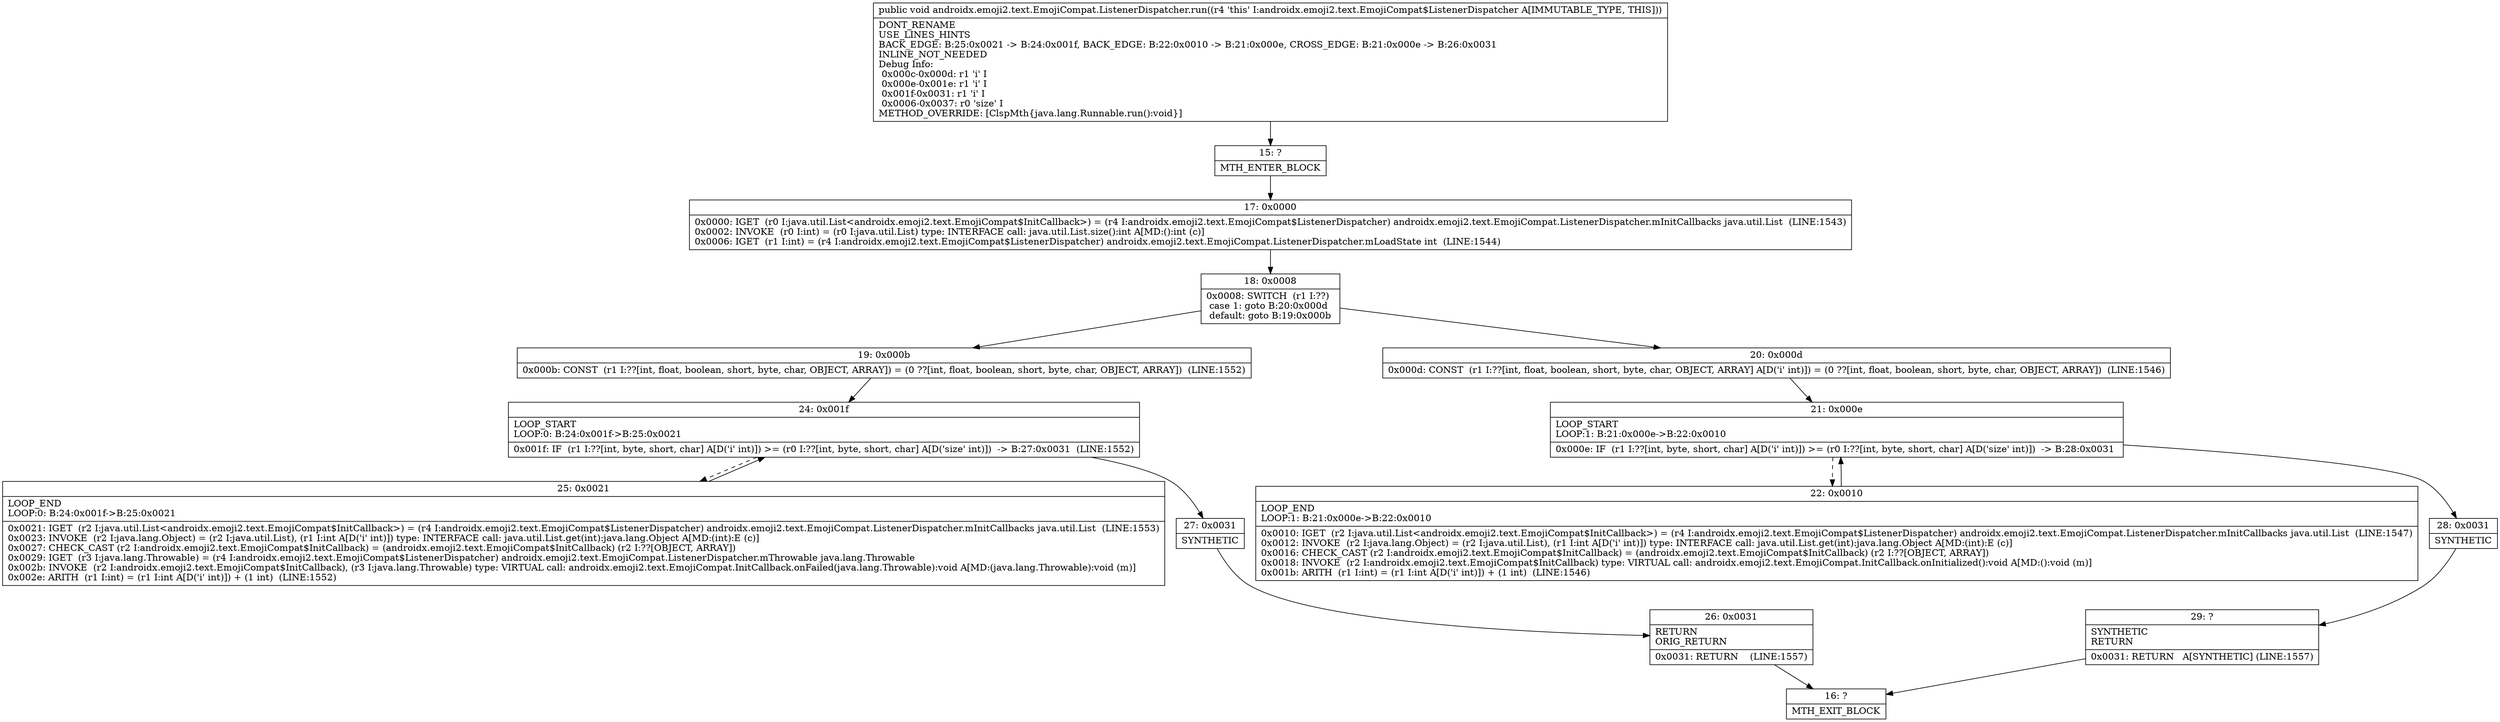 digraph "CFG forandroidx.emoji2.text.EmojiCompat.ListenerDispatcher.run()V" {
Node_15 [shape=record,label="{15\:\ ?|MTH_ENTER_BLOCK\l}"];
Node_17 [shape=record,label="{17\:\ 0x0000|0x0000: IGET  (r0 I:java.util.List\<androidx.emoji2.text.EmojiCompat$InitCallback\>) = (r4 I:androidx.emoji2.text.EmojiCompat$ListenerDispatcher) androidx.emoji2.text.EmojiCompat.ListenerDispatcher.mInitCallbacks java.util.List  (LINE:1543)\l0x0002: INVOKE  (r0 I:int) = (r0 I:java.util.List) type: INTERFACE call: java.util.List.size():int A[MD:():int (c)]\l0x0006: IGET  (r1 I:int) = (r4 I:androidx.emoji2.text.EmojiCompat$ListenerDispatcher) androidx.emoji2.text.EmojiCompat.ListenerDispatcher.mLoadState int  (LINE:1544)\l}"];
Node_18 [shape=record,label="{18\:\ 0x0008|0x0008: SWITCH  (r1 I:??)\l case 1: goto B:20:0x000d\l default: goto B:19:0x000b \l}"];
Node_19 [shape=record,label="{19\:\ 0x000b|0x000b: CONST  (r1 I:??[int, float, boolean, short, byte, char, OBJECT, ARRAY]) = (0 ??[int, float, boolean, short, byte, char, OBJECT, ARRAY])  (LINE:1552)\l}"];
Node_24 [shape=record,label="{24\:\ 0x001f|LOOP_START\lLOOP:0: B:24:0x001f\-\>B:25:0x0021\l|0x001f: IF  (r1 I:??[int, byte, short, char] A[D('i' int)]) \>= (r0 I:??[int, byte, short, char] A[D('size' int)])  \-\> B:27:0x0031  (LINE:1552)\l}"];
Node_25 [shape=record,label="{25\:\ 0x0021|LOOP_END\lLOOP:0: B:24:0x001f\-\>B:25:0x0021\l|0x0021: IGET  (r2 I:java.util.List\<androidx.emoji2.text.EmojiCompat$InitCallback\>) = (r4 I:androidx.emoji2.text.EmojiCompat$ListenerDispatcher) androidx.emoji2.text.EmojiCompat.ListenerDispatcher.mInitCallbacks java.util.List  (LINE:1553)\l0x0023: INVOKE  (r2 I:java.lang.Object) = (r2 I:java.util.List), (r1 I:int A[D('i' int)]) type: INTERFACE call: java.util.List.get(int):java.lang.Object A[MD:(int):E (c)]\l0x0027: CHECK_CAST (r2 I:androidx.emoji2.text.EmojiCompat$InitCallback) = (androidx.emoji2.text.EmojiCompat$InitCallback) (r2 I:??[OBJECT, ARRAY]) \l0x0029: IGET  (r3 I:java.lang.Throwable) = (r4 I:androidx.emoji2.text.EmojiCompat$ListenerDispatcher) androidx.emoji2.text.EmojiCompat.ListenerDispatcher.mThrowable java.lang.Throwable \l0x002b: INVOKE  (r2 I:androidx.emoji2.text.EmojiCompat$InitCallback), (r3 I:java.lang.Throwable) type: VIRTUAL call: androidx.emoji2.text.EmojiCompat.InitCallback.onFailed(java.lang.Throwable):void A[MD:(java.lang.Throwable):void (m)]\l0x002e: ARITH  (r1 I:int) = (r1 I:int A[D('i' int)]) + (1 int)  (LINE:1552)\l}"];
Node_27 [shape=record,label="{27\:\ 0x0031|SYNTHETIC\l}"];
Node_26 [shape=record,label="{26\:\ 0x0031|RETURN\lORIG_RETURN\l|0x0031: RETURN    (LINE:1557)\l}"];
Node_16 [shape=record,label="{16\:\ ?|MTH_EXIT_BLOCK\l}"];
Node_20 [shape=record,label="{20\:\ 0x000d|0x000d: CONST  (r1 I:??[int, float, boolean, short, byte, char, OBJECT, ARRAY] A[D('i' int)]) = (0 ??[int, float, boolean, short, byte, char, OBJECT, ARRAY])  (LINE:1546)\l}"];
Node_21 [shape=record,label="{21\:\ 0x000e|LOOP_START\lLOOP:1: B:21:0x000e\-\>B:22:0x0010\l|0x000e: IF  (r1 I:??[int, byte, short, char] A[D('i' int)]) \>= (r0 I:??[int, byte, short, char] A[D('size' int)])  \-\> B:28:0x0031 \l}"];
Node_22 [shape=record,label="{22\:\ 0x0010|LOOP_END\lLOOP:1: B:21:0x000e\-\>B:22:0x0010\l|0x0010: IGET  (r2 I:java.util.List\<androidx.emoji2.text.EmojiCompat$InitCallback\>) = (r4 I:androidx.emoji2.text.EmojiCompat$ListenerDispatcher) androidx.emoji2.text.EmojiCompat.ListenerDispatcher.mInitCallbacks java.util.List  (LINE:1547)\l0x0012: INVOKE  (r2 I:java.lang.Object) = (r2 I:java.util.List), (r1 I:int A[D('i' int)]) type: INTERFACE call: java.util.List.get(int):java.lang.Object A[MD:(int):E (c)]\l0x0016: CHECK_CAST (r2 I:androidx.emoji2.text.EmojiCompat$InitCallback) = (androidx.emoji2.text.EmojiCompat$InitCallback) (r2 I:??[OBJECT, ARRAY]) \l0x0018: INVOKE  (r2 I:androidx.emoji2.text.EmojiCompat$InitCallback) type: VIRTUAL call: androidx.emoji2.text.EmojiCompat.InitCallback.onInitialized():void A[MD:():void (m)]\l0x001b: ARITH  (r1 I:int) = (r1 I:int A[D('i' int)]) + (1 int)  (LINE:1546)\l}"];
Node_28 [shape=record,label="{28\:\ 0x0031|SYNTHETIC\l}"];
Node_29 [shape=record,label="{29\:\ ?|SYNTHETIC\lRETURN\l|0x0031: RETURN   A[SYNTHETIC] (LINE:1557)\l}"];
MethodNode[shape=record,label="{public void androidx.emoji2.text.EmojiCompat.ListenerDispatcher.run((r4 'this' I:androidx.emoji2.text.EmojiCompat$ListenerDispatcher A[IMMUTABLE_TYPE, THIS]))  | DONT_RENAME\lUSE_LINES_HINTS\lBACK_EDGE: B:25:0x0021 \-\> B:24:0x001f, BACK_EDGE: B:22:0x0010 \-\> B:21:0x000e, CROSS_EDGE: B:21:0x000e \-\> B:26:0x0031\lINLINE_NOT_NEEDED\lDebug Info:\l  0x000c\-0x000d: r1 'i' I\l  0x000e\-0x001e: r1 'i' I\l  0x001f\-0x0031: r1 'i' I\l  0x0006\-0x0037: r0 'size' I\lMETHOD_OVERRIDE: [ClspMth\{java.lang.Runnable.run():void\}]\l}"];
MethodNode -> Node_15;Node_15 -> Node_17;
Node_17 -> Node_18;
Node_18 -> Node_19;
Node_18 -> Node_20;
Node_19 -> Node_24;
Node_24 -> Node_25[style=dashed];
Node_24 -> Node_27;
Node_25 -> Node_24;
Node_27 -> Node_26;
Node_26 -> Node_16;
Node_20 -> Node_21;
Node_21 -> Node_22[style=dashed];
Node_21 -> Node_28;
Node_22 -> Node_21;
Node_28 -> Node_29;
Node_29 -> Node_16;
}

